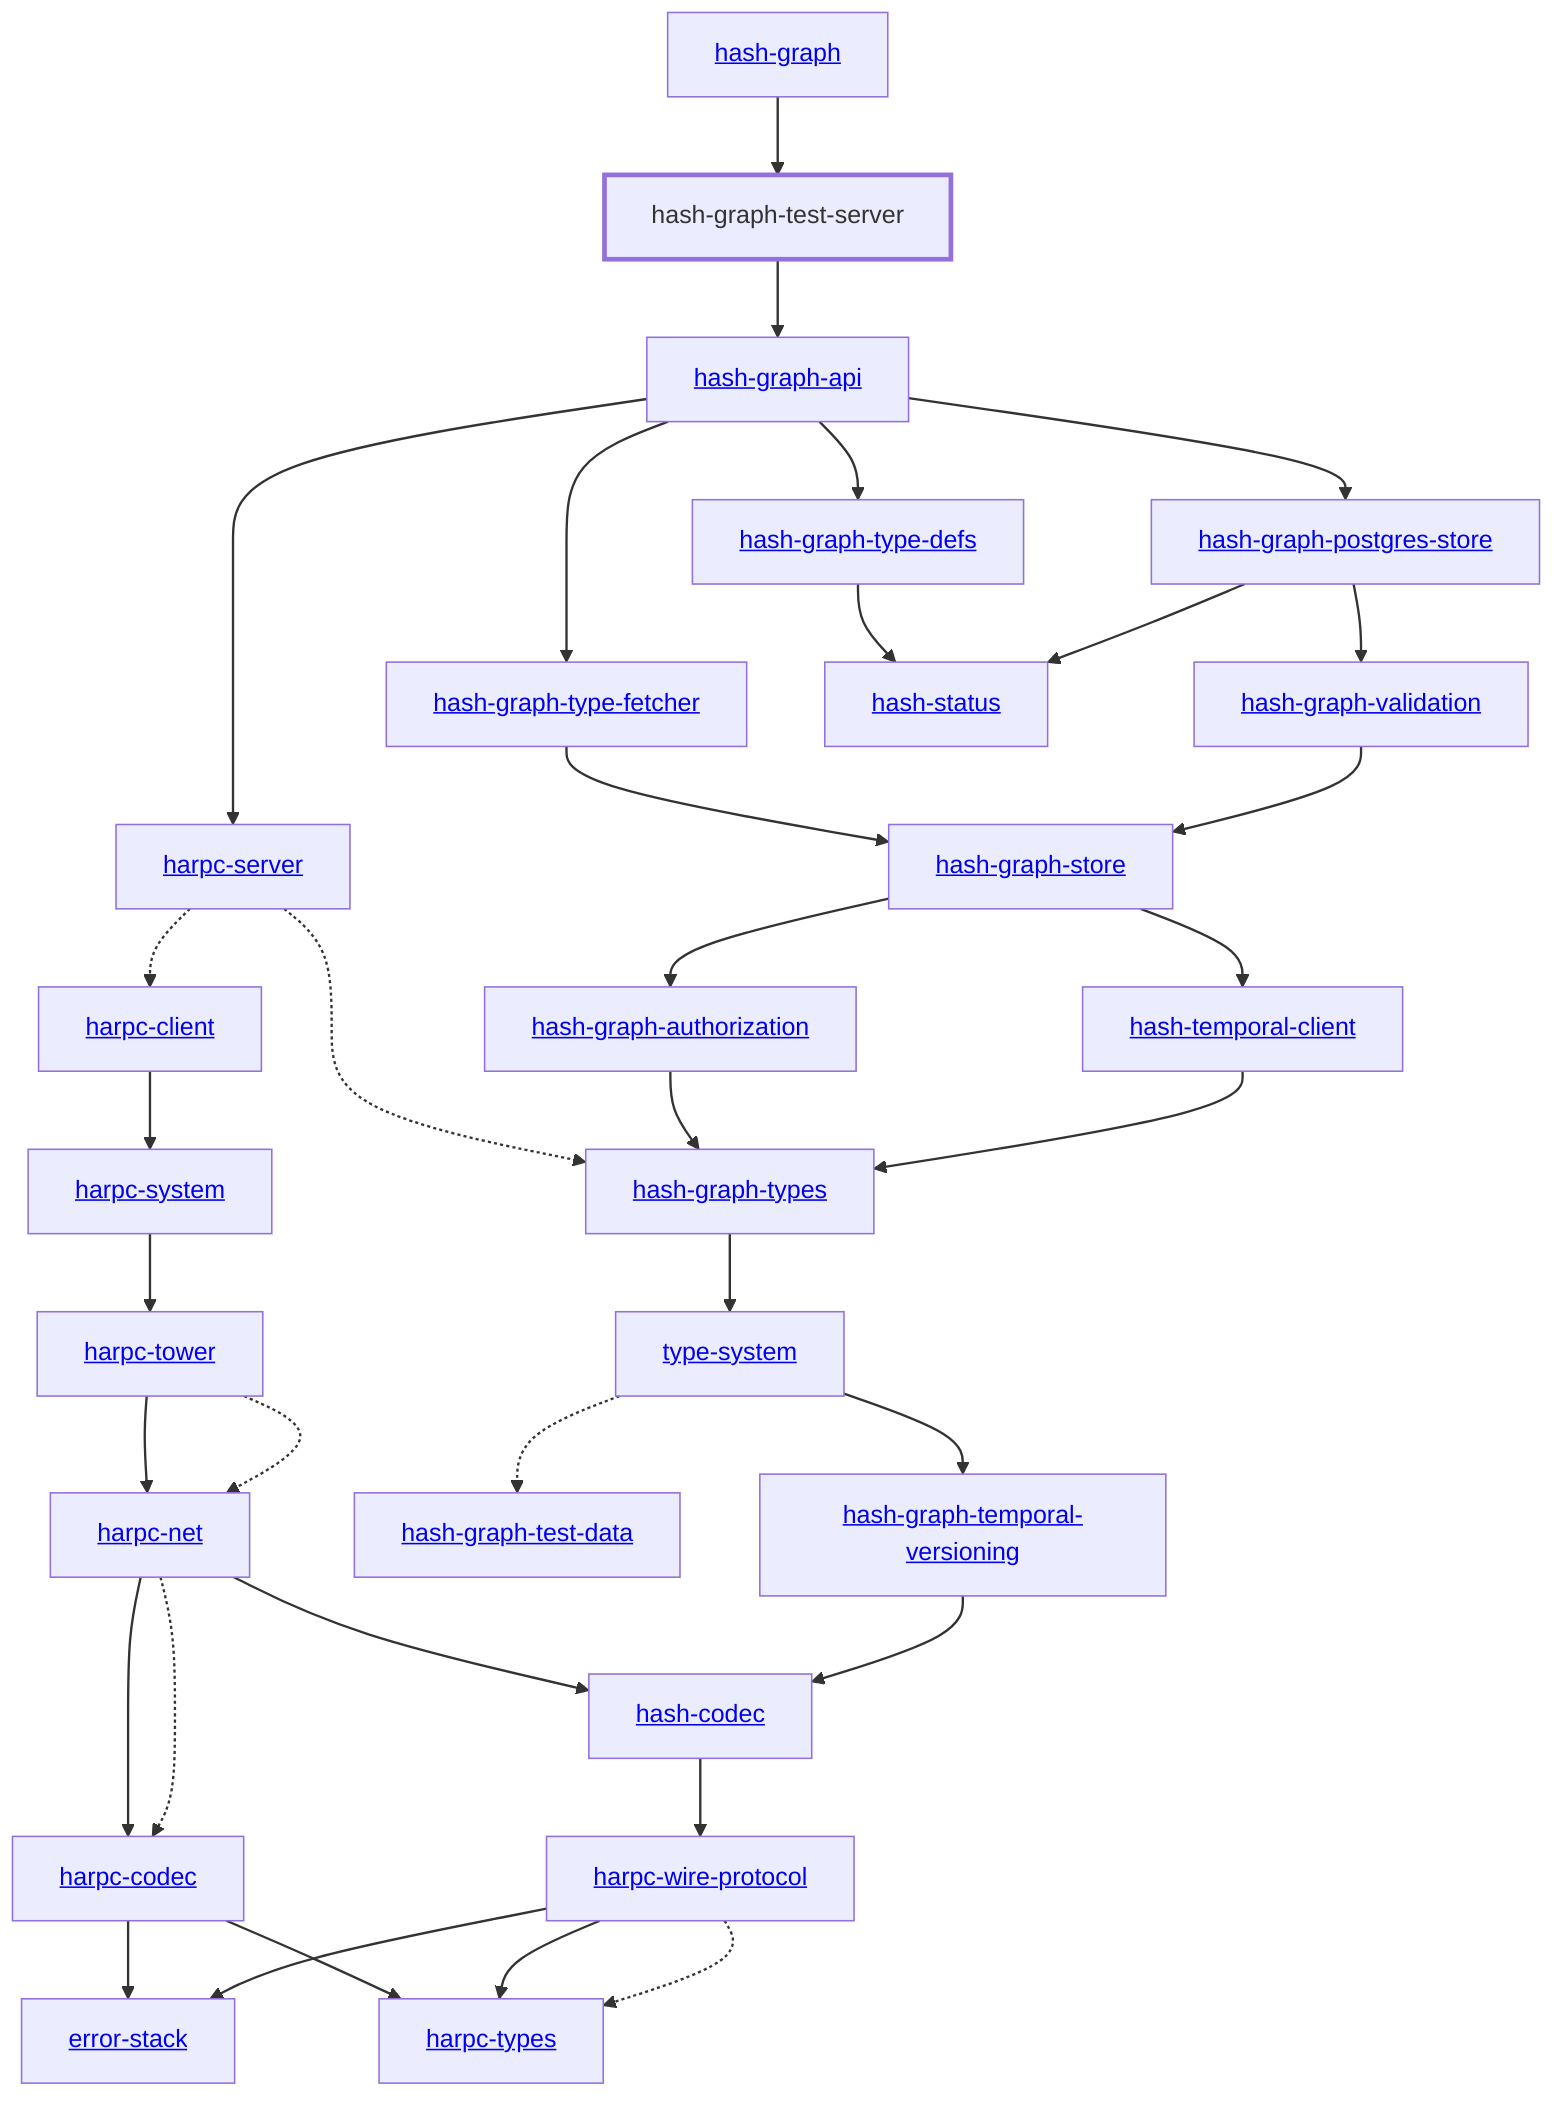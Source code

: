 graph TD
    linkStyle default stroke-width:1.5px
    classDef default stroke-width:1px
    classDef root stroke-width:3px
    classDef dev stroke-width:1px
    classDef build stroke-width:1px
    %% Legend
    %% --> : Normal dependency
    %% -.-> : Dev dependency
    %% ---> : Build dependency
    0[<a href="../hash_graph_postgres_store/index.html">hash-graph-postgres-store</a>]
    1[<a href="../hash_graph_store/index.html">hash-graph-store</a>]
    2[<a href="../hash_graph_temporal_versioning/index.html">hash-graph-temporal-versioning</a>]
    3[<a href="../hash_graph_test_data/index.html">hash-graph-test-data</a>]
    4[hash-graph-test-server]
    class 4 root
    5[<a href="../hash_graph_type_defs/index.html">hash-graph-type-defs</a>]
    6[<a href="../hash_graph_type_fetcher/index.html">hash-graph-type-fetcher</a>]
    7[<a href="../error_stack/index.html">error-stack</a>]
    8[<a href="../hash_graph_types/index.html">hash-graph-types</a>]
    9[<a href="../harpc_client/index.html">harpc-client</a>]
    10[<a href="../harpc_codec/index.html">harpc-codec</a>]
    11[<a href="../harpc_net/index.html">harpc-net</a>]
    12[<a href="../harpc_server/index.html">harpc-server</a>]
    13[<a href="../harpc_system/index.html">harpc-system</a>]
    14[<a href="../harpc_tower/index.html">harpc-tower</a>]
    15[<a href="../harpc_types/index.html">harpc-types</a>]
    16[<a href="../harpc_wire_protocol/index.html">harpc-wire-protocol</a>]
    17[<a href="../hash_codec/index.html">hash-codec</a>]
    18[<a href="../hash_graph/index.html">hash-graph</a>]
    19[<a href="../hash_graph_api/index.html">hash-graph-api</a>]
    20[<a href="../hash_graph_authorization/index.html">hash-graph-authorization</a>]
    21[<a href="../hash_graph_validation/index.html">hash-graph-validation</a>]
    22[<a href="../type_system/index.html">type-system</a>]
    23[<a href="../hash_status/index.html">hash-status</a>]
    24[<a href="../hash_temporal_client/index.html">hash-temporal-client</a>]
    5 --> 23
    9 --> 13
    10 --> 7
    10 --> 15
    11 --> 10
    11 --> 17
    11 -.-> 10
    12 -.-> 9
    12 -.-> 8
    13 --> 14
    14 --> 11
    14 -.-> 11
    16 --> 7
    16 --> 15
    16 -.-> 15
    17 --> 16
    18 --> 4
    19 --> 12
    19 --> 0
    19 --> 5
    19 --> 6
    20 --> 8
    6 --> 1
    24 --> 8
    8 --> 22
    21 --> 1
    22 -.-> 3
    22 --> 2
    0 --> 21
    0 --> 23
    1 --> 20
    1 --> 24
    2 --> 17
    4 --> 19